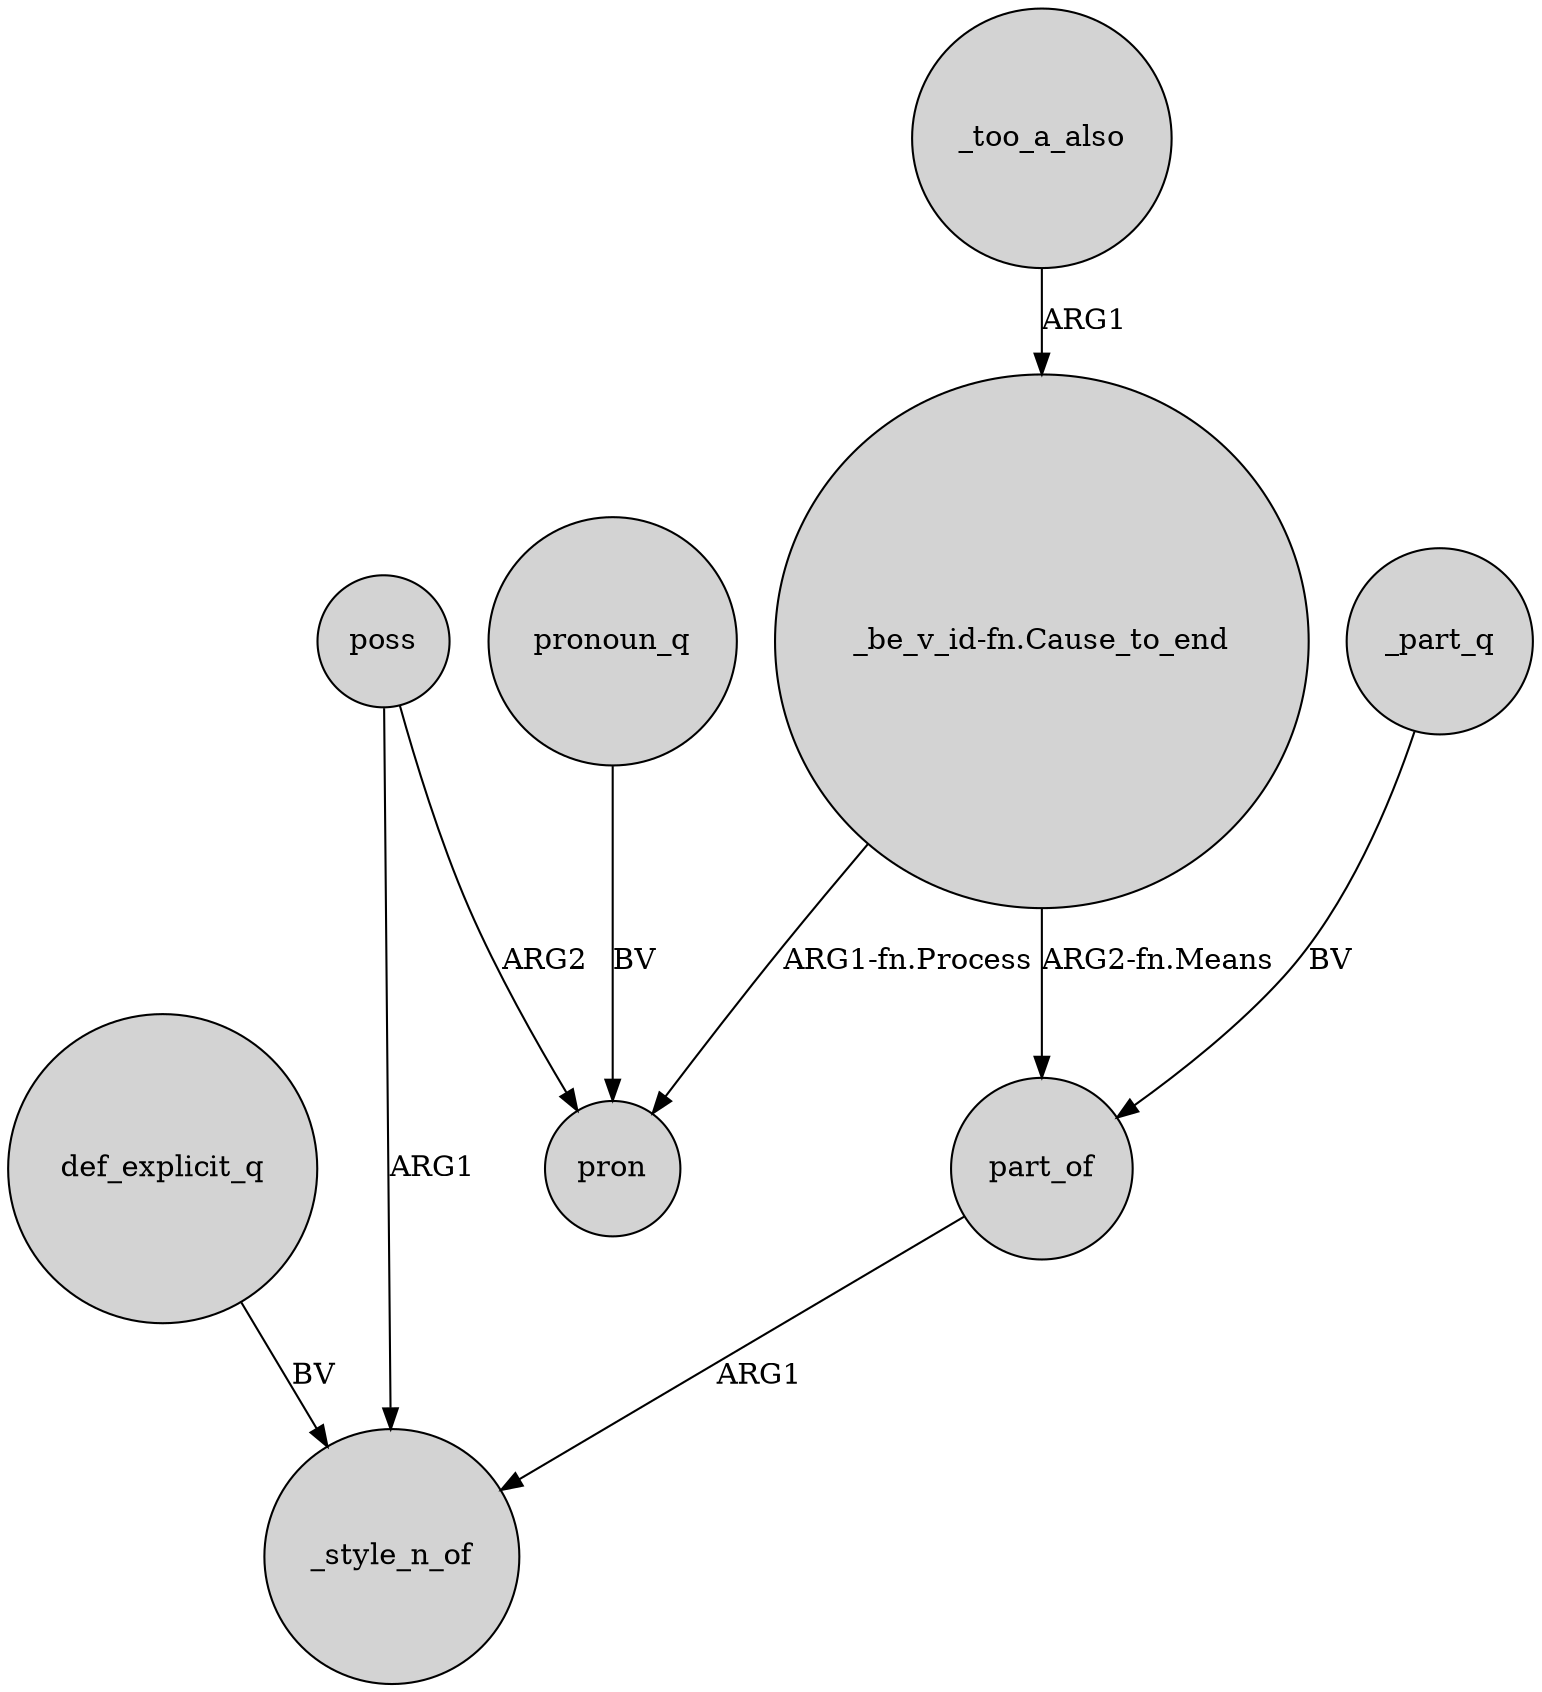 digraph {
	node [shape=circle style=filled]
	"_be_v_id-fn.Cause_to_end" -> part_of [label="ARG2-fn.Means"]
	def_explicit_q -> _style_n_of [label=BV]
	pronoun_q -> pron [label=BV]
	part_of -> _style_n_of [label=ARG1]
	"_be_v_id-fn.Cause_to_end" -> pron [label="ARG1-fn.Process"]
	poss -> pron [label=ARG2]
	_too_a_also -> "_be_v_id-fn.Cause_to_end" [label=ARG1]
	poss -> _style_n_of [label=ARG1]
	_part_q -> part_of [label=BV]
}
